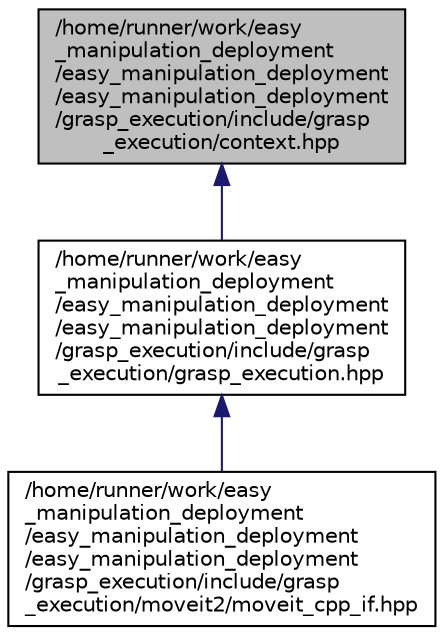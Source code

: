 digraph "/home/runner/work/easy_manipulation_deployment/easy_manipulation_deployment/easy_manipulation_deployment/grasp_execution/include/grasp_execution/context.hpp"
{
 // LATEX_PDF_SIZE
  edge [fontname="Helvetica",fontsize="10",labelfontname="Helvetica",labelfontsize="10"];
  node [fontname="Helvetica",fontsize="10",shape=record];
  Node1 [label="/home/runner/work/easy\l_manipulation_deployment\l/easy_manipulation_deployment\l/easy_manipulation_deployment\l/grasp_execution/include/grasp\l_execution/context.hpp",height=0.2,width=0.4,color="black", fillcolor="grey75", style="filled", fontcolor="black",tooltip=" "];
  Node1 -> Node2 [dir="back",color="midnightblue",fontsize="10",style="solid",fontname="Helvetica"];
  Node2 [label="/home/runner/work/easy\l_manipulation_deployment\l/easy_manipulation_deployment\l/easy_manipulation_deployment\l/grasp_execution/include/grasp\l_execution/grasp_execution.hpp",height=0.2,width=0.4,color="black", fillcolor="white", style="filled",URL="$grasp__execution_8hpp.html",tooltip=" "];
  Node2 -> Node3 [dir="back",color="midnightblue",fontsize="10",style="solid",fontname="Helvetica"];
  Node3 [label="/home/runner/work/easy\l_manipulation_deployment\l/easy_manipulation_deployment\l/easy_manipulation_deployment\l/grasp_execution/include/grasp\l_execution/moveit2/moveit_cpp_if.hpp",height=0.2,width=0.4,color="black", fillcolor="white", style="filled",URL="$moveit__cpp__if_8hpp.html",tooltip=" "];
}
